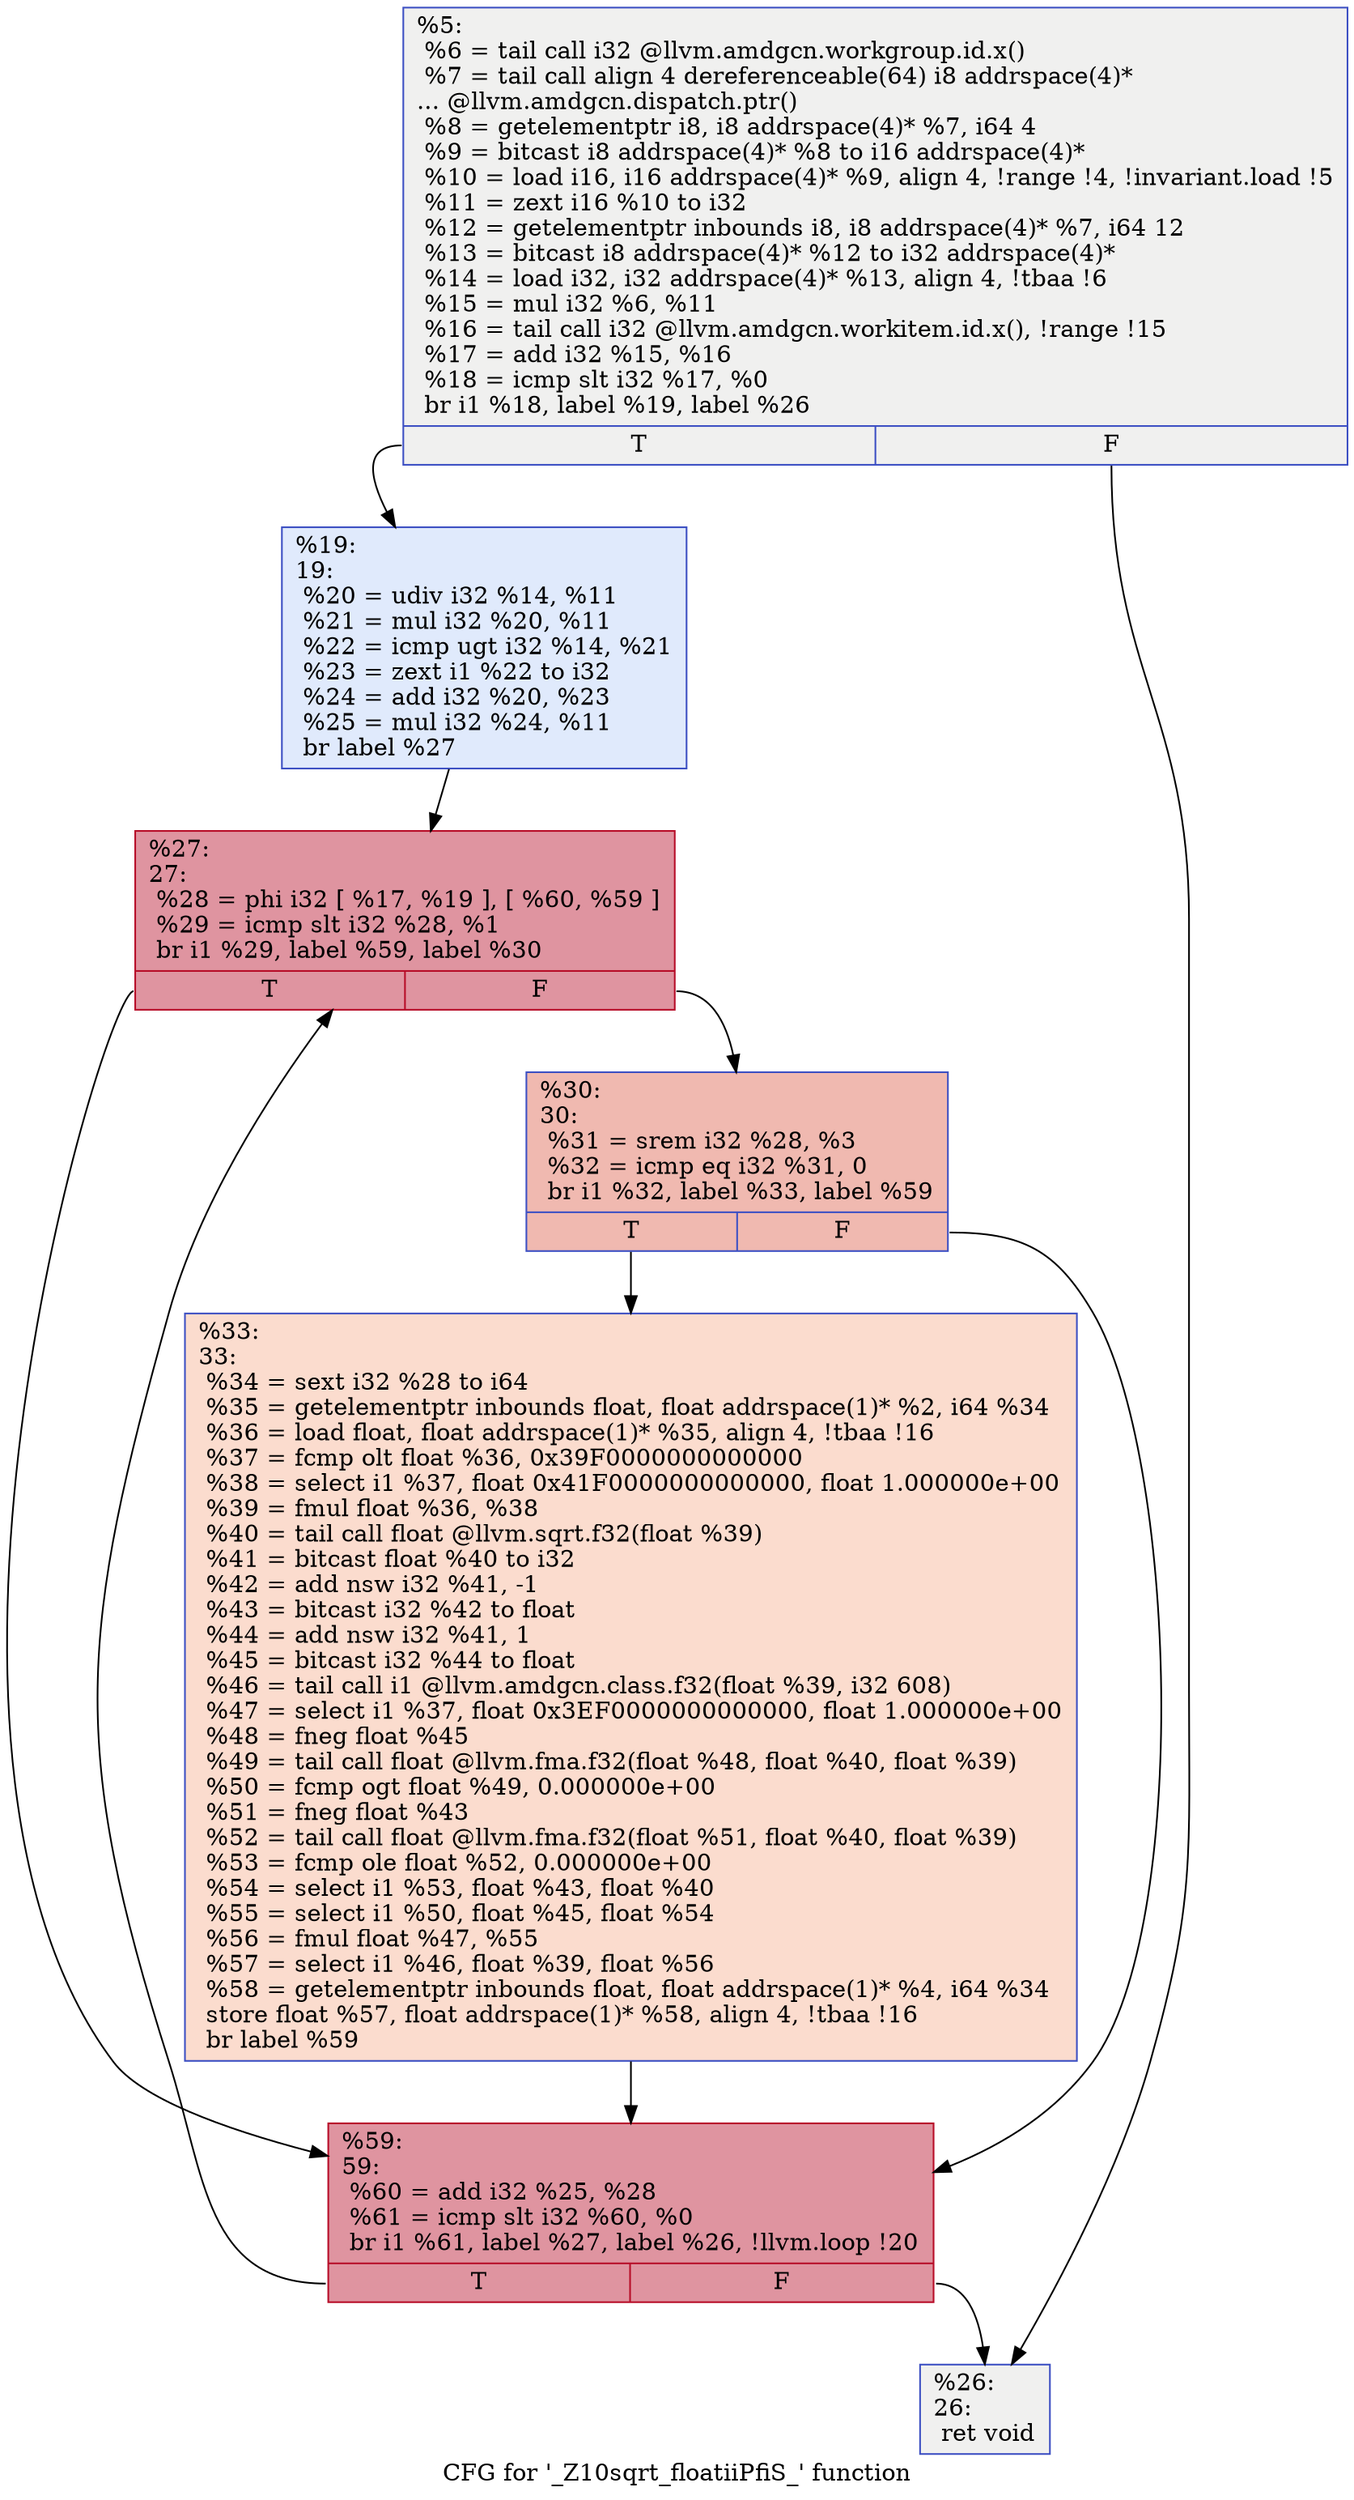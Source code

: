 digraph "CFG for '_Z10sqrt_floatiiPfiS_' function" {
	label="CFG for '_Z10sqrt_floatiiPfiS_' function";

	Node0x5c78bc0 [shape=record,color="#3d50c3ff", style=filled, fillcolor="#dedcdb70",label="{%5:\l  %6 = tail call i32 @llvm.amdgcn.workgroup.id.x()\l  %7 = tail call align 4 dereferenceable(64) i8 addrspace(4)*\l... @llvm.amdgcn.dispatch.ptr()\l  %8 = getelementptr i8, i8 addrspace(4)* %7, i64 4\l  %9 = bitcast i8 addrspace(4)* %8 to i16 addrspace(4)*\l  %10 = load i16, i16 addrspace(4)* %9, align 4, !range !4, !invariant.load !5\l  %11 = zext i16 %10 to i32\l  %12 = getelementptr inbounds i8, i8 addrspace(4)* %7, i64 12\l  %13 = bitcast i8 addrspace(4)* %12 to i32 addrspace(4)*\l  %14 = load i32, i32 addrspace(4)* %13, align 4, !tbaa !6\l  %15 = mul i32 %6, %11\l  %16 = tail call i32 @llvm.amdgcn.workitem.id.x(), !range !15\l  %17 = add i32 %15, %16\l  %18 = icmp slt i32 %17, %0\l  br i1 %18, label %19, label %26\l|{<s0>T|<s1>F}}"];
	Node0x5c78bc0:s0 -> Node0x5c7adf0;
	Node0x5c78bc0:s1 -> Node0x5c7ae80;
	Node0x5c7adf0 [shape=record,color="#3d50c3ff", style=filled, fillcolor="#b9d0f970",label="{%19:\l19:                                               \l  %20 = udiv i32 %14, %11\l  %21 = mul i32 %20, %11\l  %22 = icmp ugt i32 %14, %21\l  %23 = zext i1 %22 to i32\l  %24 = add i32 %20, %23\l  %25 = mul i32 %24, %11\l  br label %27\l}"];
	Node0x5c7adf0 -> Node0x5c7b300;
	Node0x5c7ae80 [shape=record,color="#3d50c3ff", style=filled, fillcolor="#dedcdb70",label="{%26:\l26:                                               \l  ret void\l}"];
	Node0x5c7b300 [shape=record,color="#b70d28ff", style=filled, fillcolor="#b70d2870",label="{%27:\l27:                                               \l  %28 = phi i32 [ %17, %19 ], [ %60, %59 ]\l  %29 = icmp slt i32 %28, %1\l  br i1 %29, label %59, label %30\l|{<s0>T|<s1>F}}"];
	Node0x5c7b300:s0 -> Node0x5c7b410;
	Node0x5c7b300:s1 -> Node0x5c7b5a0;
	Node0x5c7b5a0 [shape=record,color="#3d50c3ff", style=filled, fillcolor="#de614d70",label="{%30:\l30:                                               \l  %31 = srem i32 %28, %3\l  %32 = icmp eq i32 %31, 0\l  br i1 %32, label %33, label %59\l|{<s0>T|<s1>F}}"];
	Node0x5c7b5a0:s0 -> Node0x5c7ac50;
	Node0x5c7b5a0:s1 -> Node0x5c7b410;
	Node0x5c7ac50 [shape=record,color="#3d50c3ff", style=filled, fillcolor="#f7af9170",label="{%33:\l33:                                               \l  %34 = sext i32 %28 to i64\l  %35 = getelementptr inbounds float, float addrspace(1)* %2, i64 %34\l  %36 = load float, float addrspace(1)* %35, align 4, !tbaa !16\l  %37 = fcmp olt float %36, 0x39F0000000000000\l  %38 = select i1 %37, float 0x41F0000000000000, float 1.000000e+00\l  %39 = fmul float %36, %38\l  %40 = tail call float @llvm.sqrt.f32(float %39)\l  %41 = bitcast float %40 to i32\l  %42 = add nsw i32 %41, -1\l  %43 = bitcast i32 %42 to float\l  %44 = add nsw i32 %41, 1\l  %45 = bitcast i32 %44 to float\l  %46 = tail call i1 @llvm.amdgcn.class.f32(float %39, i32 608)\l  %47 = select i1 %37, float 0x3EF0000000000000, float 1.000000e+00\l  %48 = fneg float %45\l  %49 = tail call float @llvm.fma.f32(float %48, float %40, float %39)\l  %50 = fcmp ogt float %49, 0.000000e+00\l  %51 = fneg float %43\l  %52 = tail call float @llvm.fma.f32(float %51, float %40, float %39)\l  %53 = fcmp ole float %52, 0.000000e+00\l  %54 = select i1 %53, float %43, float %40\l  %55 = select i1 %50, float %45, float %54\l  %56 = fmul float %47, %55\l  %57 = select i1 %46, float %39, float %56\l  %58 = getelementptr inbounds float, float addrspace(1)* %4, i64 %34\l  store float %57, float addrspace(1)* %58, align 4, !tbaa !16\l  br label %59\l}"];
	Node0x5c7ac50 -> Node0x5c7b410;
	Node0x5c7b410 [shape=record,color="#b70d28ff", style=filled, fillcolor="#b70d2870",label="{%59:\l59:                                               \l  %60 = add i32 %25, %28\l  %61 = icmp slt i32 %60, %0\l  br i1 %61, label %27, label %26, !llvm.loop !20\l|{<s0>T|<s1>F}}"];
	Node0x5c7b410:s0 -> Node0x5c7b300;
	Node0x5c7b410:s1 -> Node0x5c7ae80;
}
